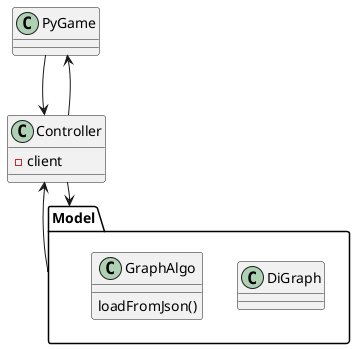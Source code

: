 @startuml
'https://plantuml.com/sequence-diagram

class Model.DiGraph

class Model.GraphAlgo{
    loadFromJson()
}
class PyGame

class Controller{
    - client
}

Controller --> PyGame
Controller --> Model
PyGame --> Controller
Model --> Controller

@enduml